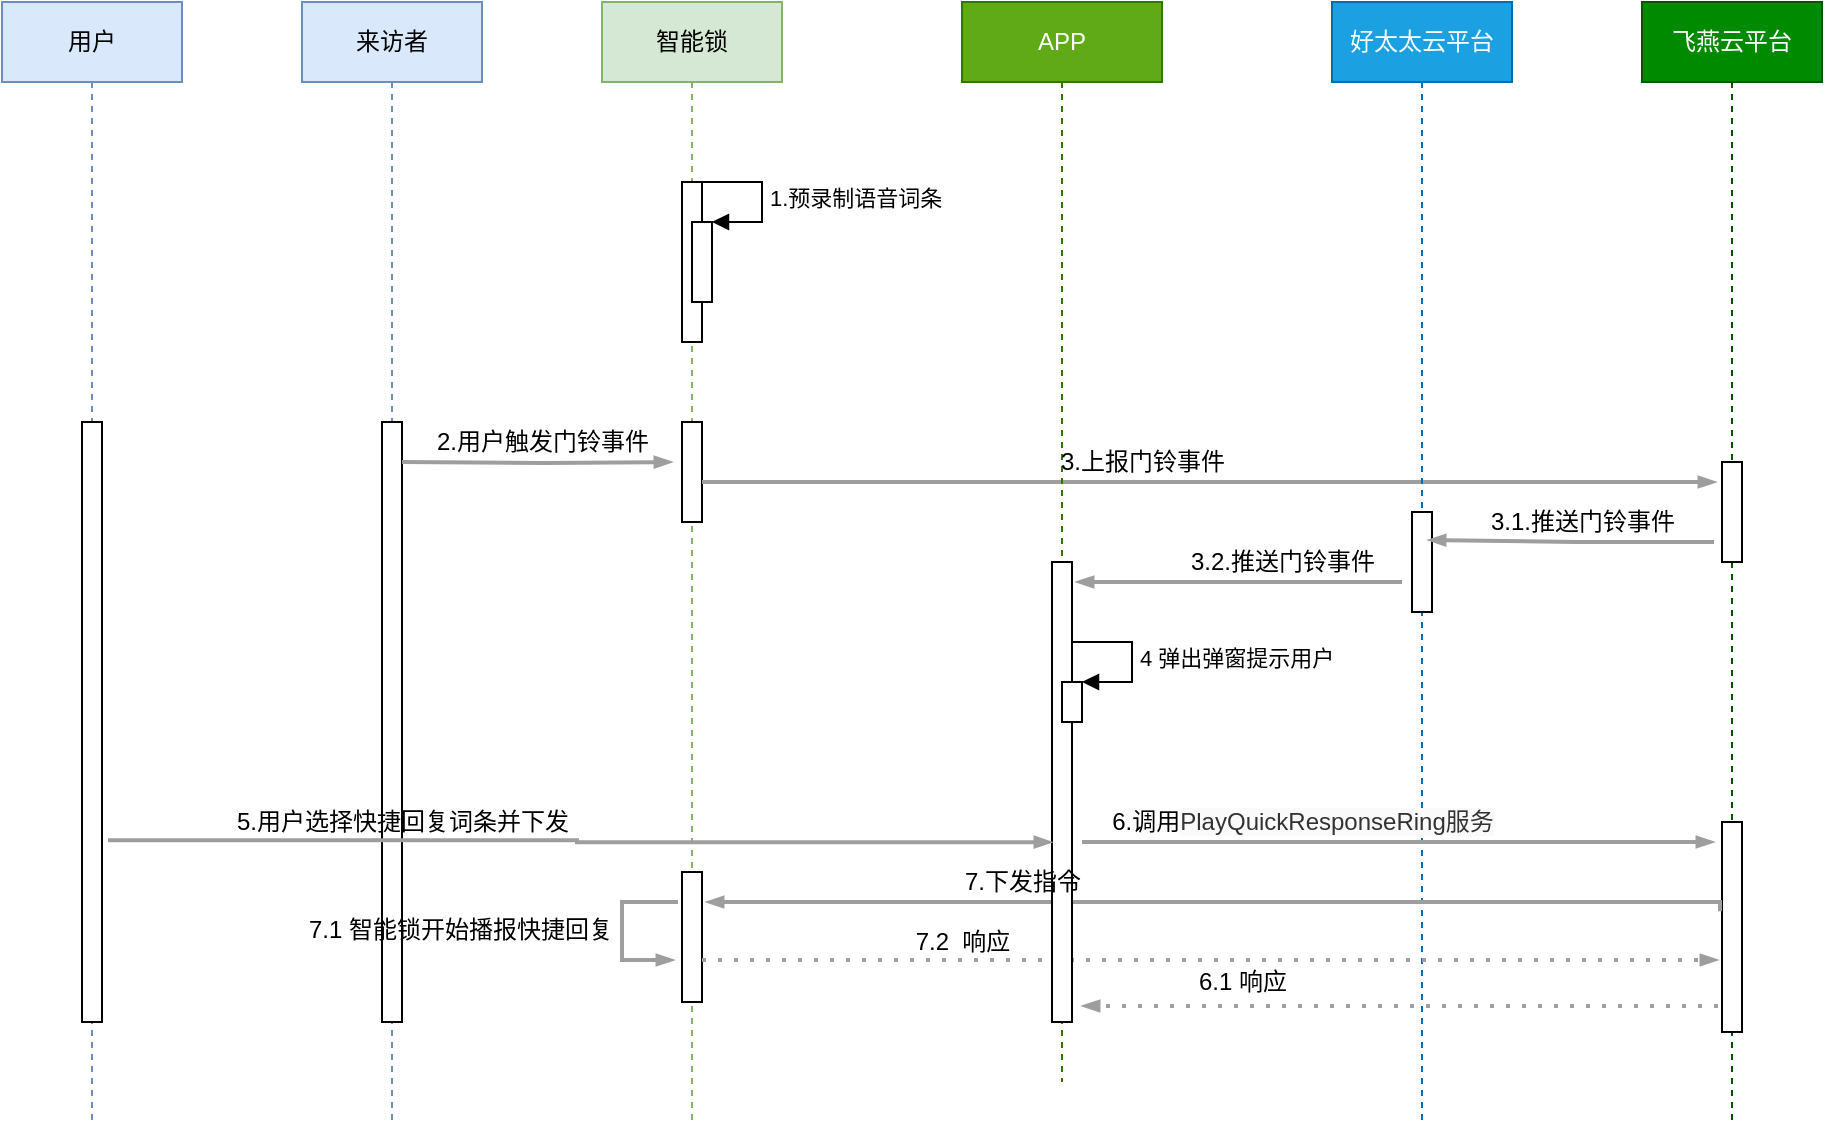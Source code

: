 <mxfile version="15.2.7" type="device"><diagram id="lH7RHltAsc2HbcgGXTRU" name="第 1 页"><mxGraphModel dx="2249" dy="822" grid="1" gridSize="10" guides="1" tooltips="1" connect="1" arrows="1" fold="1" page="1" pageScale="1" pageWidth="827" pageHeight="1169" math="0" shadow="0"><root><mxCell id="0"/><mxCell id="1" parent="0"/><mxCell id="DyrMuZzfXKFGfN7cPmWQ-1" value="来访者" style="shape=umlLifeline;perimeter=lifelinePerimeter;whiteSpace=wrap;html=1;container=1;collapsible=0;recursiveResize=0;outlineConnect=0;fillColor=#dae8fc;strokeColor=#6c8ebf;" parent="1" vertex="1"><mxGeometry x="120" y="100" width="90" height="560" as="geometry"/></mxCell><mxCell id="DyrMuZzfXKFGfN7cPmWQ-13" value="" style="html=1;points=[];perimeter=orthogonalPerimeter;" parent="DyrMuZzfXKFGfN7cPmWQ-1" vertex="1"><mxGeometry x="40" y="210" width="10" height="300" as="geometry"/></mxCell><mxCell id="DyrMuZzfXKFGfN7cPmWQ-3" value="智能锁" style="shape=umlLifeline;perimeter=lifelinePerimeter;whiteSpace=wrap;html=1;container=1;collapsible=0;recursiveResize=0;outlineConnect=0;fillColor=#d5e8d4;strokeColor=#82b366;" parent="1" vertex="1"><mxGeometry x="270" y="100" width="90" height="560" as="geometry"/></mxCell><mxCell id="DyrMuZzfXKFGfN7cPmWQ-8" value="" style="html=1;points=[];perimeter=orthogonalPerimeter;" parent="DyrMuZzfXKFGfN7cPmWQ-3" vertex="1"><mxGeometry x="40" y="90" width="10" height="80" as="geometry"/></mxCell><mxCell id="DyrMuZzfXKFGfN7cPmWQ-14" value="" style="html=1;points=[];perimeter=orthogonalPerimeter;" parent="DyrMuZzfXKFGfN7cPmWQ-3" vertex="1"><mxGeometry x="40" y="210" width="10" height="50" as="geometry"/></mxCell><mxCell id="DyrMuZzfXKFGfN7cPmWQ-19" value="" style="edgeStyle=orthogonalEdgeStyle;fontSize=12;html=1;endArrow=blockThin;endFill=1;rounded=0;strokeWidth=2;endSize=4;startSize=4;dashed=0;strokeColor=#9E9E9E;" parent="DyrMuZzfXKFGfN7cPmWQ-3" edge="1"><mxGeometry width="100" relative="1" as="geometry"><mxPoint x="50" y="240" as="sourcePoint"/><mxPoint x="557" y="240" as="targetPoint"/></mxGeometry></mxCell><mxCell id="DyrMuZzfXKFGfN7cPmWQ-34" value="" style="html=1;points=[];perimeter=orthogonalPerimeter;" parent="DyrMuZzfXKFGfN7cPmWQ-3" vertex="1"><mxGeometry x="40" y="435" width="10" height="65" as="geometry"/></mxCell><mxCell id="DyrMuZzfXKFGfN7cPmWQ-41" value="" style="edgeStyle=elbowEdgeStyle;fontSize=12;html=1;endArrow=blockThin;endFill=1;rounded=0;strokeWidth=2;endSize=4;startSize=4;dashed=0;strokeColor=#9E9E9E;exitX=-0.2;exitY=0.231;exitDx=0;exitDy=0;exitPerimeter=0;entryX=-0.4;entryY=0.677;entryDx=0;entryDy=0;entryPerimeter=0;elbow=vertical;" parent="DyrMuZzfXKFGfN7cPmWQ-3" source="DyrMuZzfXKFGfN7cPmWQ-34" target="DyrMuZzfXKFGfN7cPmWQ-34" edge="1"><mxGeometry width="100" relative="1" as="geometry"><mxPoint x="-40" y="550" as="sourcePoint"/><mxPoint x="60" y="550" as="targetPoint"/><Array as="points"><mxPoint x="10" y="479"/><mxPoint x="10" y="450"/></Array></mxGeometry></mxCell><mxCell id="Cg1EvVeyH3liasogalq3-3" value="" style="html=1;points=[];perimeter=orthogonalPerimeter;" vertex="1" parent="DyrMuZzfXKFGfN7cPmWQ-3"><mxGeometry x="45" y="110" width="10" height="40" as="geometry"/></mxCell><mxCell id="Cg1EvVeyH3liasogalq3-4" value="1.预录制语音词条" style="edgeStyle=orthogonalEdgeStyle;html=1;align=left;spacingLeft=2;endArrow=block;rounded=0;entryX=1;entryY=0;" edge="1" target="Cg1EvVeyH3liasogalq3-3" parent="DyrMuZzfXKFGfN7cPmWQ-3"><mxGeometry relative="1" as="geometry"><mxPoint x="50" y="90" as="sourcePoint"/><Array as="points"><mxPoint x="80" y="90"/></Array></mxGeometry></mxCell><mxCell id="DyrMuZzfXKFGfN7cPmWQ-4" value="好太太云平台" style="shape=umlLifeline;perimeter=lifelinePerimeter;whiteSpace=wrap;html=1;container=1;collapsible=0;recursiveResize=0;outlineConnect=0;fillColor=#1ba1e2;strokeColor=#006EAF;fontColor=#ffffff;" parent="1" vertex="1"><mxGeometry x="635" y="100" width="90" height="560" as="geometry"/></mxCell><mxCell id="DyrMuZzfXKFGfN7cPmWQ-21" value="" style="html=1;points=[];perimeter=orthogonalPerimeter;" parent="DyrMuZzfXKFGfN7cPmWQ-4" vertex="1"><mxGeometry x="40" y="255" width="10" height="50" as="geometry"/></mxCell><mxCell id="DyrMuZzfXKFGfN7cPmWQ-15" value="" style="edgeStyle=orthogonalEdgeStyle;fontSize=12;html=1;endArrow=blockThin;endFill=1;rounded=0;strokeWidth=2;endSize=4;startSize=4;dashed=0;strokeColor=#9E9E9E;entryX=-0.5;entryY=0.4;entryDx=0;entryDy=0;entryPerimeter=0;" parent="1" target="DyrMuZzfXKFGfN7cPmWQ-14" edge="1"><mxGeometry width="100" relative="1" as="geometry"><mxPoint x="170" y="330" as="sourcePoint"/><mxPoint x="270" y="330" as="targetPoint"/></mxGeometry></mxCell><mxCell id="DyrMuZzfXKFGfN7cPmWQ-16" value="2.用户触发门铃事件" style="text;html=1;align=center;verticalAlign=middle;resizable=0;points=[];autosize=1;strokeColor=none;fillColor=none;" parent="1" vertex="1"><mxGeometry x="180" y="310" width="120" height="20" as="geometry"/></mxCell><mxCell id="DyrMuZzfXKFGfN7cPmWQ-17" value="飞燕云平台" style="shape=umlLifeline;perimeter=lifelinePerimeter;whiteSpace=wrap;html=1;container=1;collapsible=0;recursiveResize=0;outlineConnect=0;fillColor=#008a00;strokeColor=#005700;fontColor=#ffffff;" parent="1" vertex="1"><mxGeometry x="790" y="100" width="90" height="560" as="geometry"/></mxCell><mxCell id="DyrMuZzfXKFGfN7cPmWQ-18" value="" style="html=1;points=[];perimeter=orthogonalPerimeter;" parent="DyrMuZzfXKFGfN7cPmWQ-17" vertex="1"><mxGeometry x="40" y="230" width="10" height="50" as="geometry"/></mxCell><mxCell id="DyrMuZzfXKFGfN7cPmWQ-31" value="" style="html=1;points=[];perimeter=orthogonalPerimeter;" parent="DyrMuZzfXKFGfN7cPmWQ-17" vertex="1"><mxGeometry x="40" y="410" width="10" height="105" as="geometry"/></mxCell><mxCell id="DyrMuZzfXKFGfN7cPmWQ-22" value="" style="edgeStyle=orthogonalEdgeStyle;fontSize=12;html=1;endArrow=blockThin;endFill=1;rounded=0;strokeWidth=2;endSize=4;startSize=4;dashed=0;strokeColor=#9E9E9E;exitX=-0.4;exitY=0.8;exitDx=0;exitDy=0;exitPerimeter=0;" parent="1" source="DyrMuZzfXKFGfN7cPmWQ-18" edge="1"><mxGeometry width="100" relative="1" as="geometry"><mxPoint x="770" y="430" as="sourcePoint"/><mxPoint x="683" y="369" as="targetPoint"/></mxGeometry></mxCell><mxCell id="DyrMuZzfXKFGfN7cPmWQ-23" value="3.1.推送门铃事件" style="text;html=1;align=center;verticalAlign=middle;resizable=0;points=[];autosize=1;strokeColor=none;fillColor=none;" parent="1" vertex="1"><mxGeometry x="705" y="350" width="110" height="20" as="geometry"/></mxCell><mxCell id="DyrMuZzfXKFGfN7cPmWQ-25" value="" style="edgeStyle=orthogonalEdgeStyle;fontSize=12;html=1;endArrow=blockThin;endFill=1;rounded=0;strokeWidth=2;endSize=4;startSize=4;dashed=0;strokeColor=#9E9E9E;" parent="1" edge="1"><mxGeometry width="100" relative="1" as="geometry"><mxPoint x="670" y="390" as="sourcePoint"/><mxPoint x="507" y="390" as="targetPoint"/></mxGeometry></mxCell><mxCell id="DyrMuZzfXKFGfN7cPmWQ-30" value="5.用户选择快捷回复词条并下发" style="text;html=1;align=center;verticalAlign=middle;resizable=0;points=[];autosize=1;strokeColor=none;fillColor=none;" parent="1" vertex="1"><mxGeometry x="80" y="500" width="180" height="20" as="geometry"/></mxCell><mxCell id="DyrMuZzfXKFGfN7cPmWQ-33" value="6.调用&lt;span style=&quot;color: rgb(51 , 51 , 51) ; font-family: , &amp;#34;blinkmacsystemfont&amp;#34; , &amp;#34;segoe ui&amp;#34; , &amp;#34;pingfang sc&amp;#34; , &amp;#34;hiragino sans gb&amp;#34; , &amp;#34;microsoft yahei&amp;#34; , &amp;#34;helvetica neue&amp;#34; , &amp;#34;helvetica&amp;#34; , &amp;#34;arial&amp;#34; , &amp;#34;simsun&amp;#34; , sans-serif ; background-color: rgb(250 , 250 , 250)&quot;&gt;PlayQuickResponseRing服务&lt;/span&gt;" style="text;html=1;align=center;verticalAlign=middle;resizable=0;points=[];autosize=1;strokeColor=none;fillColor=none;" parent="1" vertex="1"><mxGeometry x="515" y="500" width="210" height="20" as="geometry"/></mxCell><mxCell id="DyrMuZzfXKFGfN7cPmWQ-35" value="" style="edgeStyle=orthogonalEdgeStyle;fontSize=12;html=1;endArrow=blockThin;endFill=1;rounded=0;strokeWidth=2;endSize=4;startSize=4;dashed=0;strokeColor=#9E9E9E;exitX=-0.1;exitY=0.425;exitDx=0;exitDy=0;exitPerimeter=0;entryX=1.2;entryY=0.231;entryDx=0;entryDy=0;entryPerimeter=0;" parent="1" source="DyrMuZzfXKFGfN7cPmWQ-31" target="DyrMuZzfXKFGfN7cPmWQ-34" edge="1"><mxGeometry width="100" relative="1" as="geometry"><mxPoint x="800" y="650" as="sourcePoint"/><mxPoint x="900" y="650" as="targetPoint"/><Array as="points"><mxPoint x="829" y="550"/></Array></mxGeometry></mxCell><mxCell id="DyrMuZzfXKFGfN7cPmWQ-37" value="" style="edgeStyle=orthogonalEdgeStyle;fontSize=12;html=1;endArrow=blockThin;endFill=1;rounded=0;strokeWidth=2;endSize=4;startSize=4;dashed=1;dashPattern=1 3;strokeColor=#9E9E9E;exitX=1;exitY=0.677;exitDx=0;exitDy=0;exitPerimeter=0;entryX=-0.2;entryY=0.657;entryDx=0;entryDy=0;entryPerimeter=0;" parent="1" source="DyrMuZzfXKFGfN7cPmWQ-34" target="DyrMuZzfXKFGfN7cPmWQ-31" edge="1"><mxGeometry width="100" relative="1" as="geometry"><mxPoint x="330" y="580" as="sourcePoint"/><mxPoint x="430" y="580" as="targetPoint"/></mxGeometry></mxCell><mxCell id="DyrMuZzfXKFGfN7cPmWQ-38" value="7.2&amp;nbsp; 响应" style="text;html=1;align=center;verticalAlign=middle;resizable=0;points=[];autosize=1;strokeColor=none;fillColor=none;" parent="1" vertex="1"><mxGeometry x="420" y="560" width="60" height="20" as="geometry"/></mxCell><mxCell id="DyrMuZzfXKFGfN7cPmWQ-40" value="6.1 响应" style="text;html=1;align=center;verticalAlign=middle;resizable=0;points=[];autosize=1;strokeColor=none;fillColor=none;" parent="1" vertex="1"><mxGeometry x="560" y="580" width="60" height="20" as="geometry"/></mxCell><mxCell id="DyrMuZzfXKFGfN7cPmWQ-43" value="7.1 智能锁开始播报快捷回复" style="text;html=1;align=center;verticalAlign=middle;resizable=0;points=[];autosize=1;strokeColor=none;fillColor=none;" parent="1" vertex="1"><mxGeometry x="114" y="554" width="170" height="20" as="geometry"/></mxCell><mxCell id="DyrMuZzfXKFGfN7cPmWQ-45" value="" style="group" parent="1" vertex="1" connectable="0"><mxGeometry x="440" y="100" width="110" height="540" as="geometry"/></mxCell><mxCell id="DyrMuZzfXKFGfN7cPmWQ-2" value="APP" style="shape=umlLifeline;perimeter=lifelinePerimeter;whiteSpace=wrap;html=1;container=1;collapsible=0;recursiveResize=0;outlineConnect=0;fillColor=#60a917;strokeColor=#2D7600;fontColor=#ffffff;" parent="DyrMuZzfXKFGfN7cPmWQ-45" vertex="1"><mxGeometry x="10" width="100" height="540" as="geometry"/></mxCell><mxCell id="DyrMuZzfXKFGfN7cPmWQ-20" value="3.上报门铃事件" style="text;html=1;align=center;verticalAlign=middle;resizable=0;points=[];autosize=1;strokeColor=none;fillColor=none;" parent="DyrMuZzfXKFGfN7cPmWQ-2" vertex="1"><mxGeometry x="40" y="220" width="100" height="20" as="geometry"/></mxCell><mxCell id="DyrMuZzfXKFGfN7cPmWQ-26" value="3.2.推送门铃事件" style="text;html=1;align=center;verticalAlign=middle;resizable=0;points=[];autosize=1;strokeColor=none;fillColor=none;" parent="DyrMuZzfXKFGfN7cPmWQ-2" vertex="1"><mxGeometry x="105" y="270" width="110" height="20" as="geometry"/></mxCell><mxCell id="DyrMuZzfXKFGfN7cPmWQ-28" value="4 弹出弹窗提示用户" style="edgeStyle=orthogonalEdgeStyle;html=1;align=left;spacingLeft=2;endArrow=block;rounded=0;entryX=1;entryY=0;" parent="DyrMuZzfXKFGfN7cPmWQ-2" target="DyrMuZzfXKFGfN7cPmWQ-27" edge="1"><mxGeometry relative="1" as="geometry"><mxPoint x="55" y="320" as="sourcePoint"/><Array as="points"><mxPoint x="85" y="320"/></Array></mxGeometry></mxCell><mxCell id="DyrMuZzfXKFGfN7cPmWQ-32" value="" style="edgeStyle=orthogonalEdgeStyle;fontSize=12;html=1;endArrow=blockThin;endFill=1;rounded=0;strokeWidth=2;endSize=4;startSize=4;dashed=0;strokeColor=#9E9E9E;" parent="DyrMuZzfXKFGfN7cPmWQ-2" edge="1"><mxGeometry width="100" relative="1" as="geometry"><mxPoint x="60" y="420" as="sourcePoint"/><mxPoint x="376" y="420" as="targetPoint"/></mxGeometry></mxCell><mxCell id="DyrMuZzfXKFGfN7cPmWQ-24" value="" style="html=1;points=[];perimeter=orthogonalPerimeter;" parent="DyrMuZzfXKFGfN7cPmWQ-2" vertex="1"><mxGeometry x="45" y="280" width="10" height="230" as="geometry"/></mxCell><mxCell id="DyrMuZzfXKFGfN7cPmWQ-27" value="" style="html=1;points=[];perimeter=orthogonalPerimeter;" parent="DyrMuZzfXKFGfN7cPmWQ-2" vertex="1"><mxGeometry x="50" y="340" width="10" height="20" as="geometry"/></mxCell><mxCell id="DyrMuZzfXKFGfN7cPmWQ-36" value="7.下发指令" style="text;html=1;align=center;verticalAlign=middle;resizable=0;points=[];autosize=1;strokeColor=none;fillColor=none;" parent="DyrMuZzfXKFGfN7cPmWQ-45" vertex="1"><mxGeometry x="5" y="430" width="70" height="20" as="geometry"/></mxCell><mxCell id="DyrMuZzfXKFGfN7cPmWQ-46" value="" style="edgeStyle=orthogonalEdgeStyle;fontSize=12;html=1;endArrow=blockThin;endFill=1;rounded=0;strokeWidth=2;endSize=4;startSize=4;dashed=1;dashPattern=1 3;strokeColor=#9E9E9E;exitX=-0.2;exitY=0.876;exitDx=0;exitDy=0;exitPerimeter=0;" parent="1" source="DyrMuZzfXKFGfN7cPmWQ-31" edge="1"><mxGeometry width="100" relative="1" as="geometry"><mxPoint x="730" y="670" as="sourcePoint"/><mxPoint x="510" y="602" as="targetPoint"/></mxGeometry></mxCell><mxCell id="Cg1EvVeyH3liasogalq3-5" value="用户" style="shape=umlLifeline;perimeter=lifelinePerimeter;whiteSpace=wrap;html=1;container=1;collapsible=0;recursiveResize=0;outlineConnect=0;fillColor=#dae8fc;strokeColor=#6c8ebf;" vertex="1" parent="1"><mxGeometry x="-30" y="100" width="90" height="560" as="geometry"/></mxCell><mxCell id="Cg1EvVeyH3liasogalq3-6" value="" style="html=1;points=[];perimeter=orthogonalPerimeter;" vertex="1" parent="Cg1EvVeyH3liasogalq3-5"><mxGeometry x="40" y="210" width="10" height="300" as="geometry"/></mxCell><mxCell id="DyrMuZzfXKFGfN7cPmWQ-29" value="" style="edgeStyle=orthogonalEdgeStyle;fontSize=12;html=1;endArrow=blockThin;endFill=1;rounded=0;strokeWidth=2;endSize=4;startSize=4;dashed=0;strokeColor=#9E9E9E;entryX=0;entryY=0.609;entryDx=0;entryDy=0;entryPerimeter=0;exitX=1.3;exitY=0.697;exitDx=0;exitDy=0;exitPerimeter=0;" parent="1" target="DyrMuZzfXKFGfN7cPmWQ-24" edge="1" source="Cg1EvVeyH3liasogalq3-6"><mxGeometry width="100" relative="1" as="geometry"><mxPoint x="170" y="520" as="sourcePoint"/><mxPoint x="270" y="520" as="targetPoint"/></mxGeometry></mxCell></root></mxGraphModel></diagram></mxfile>